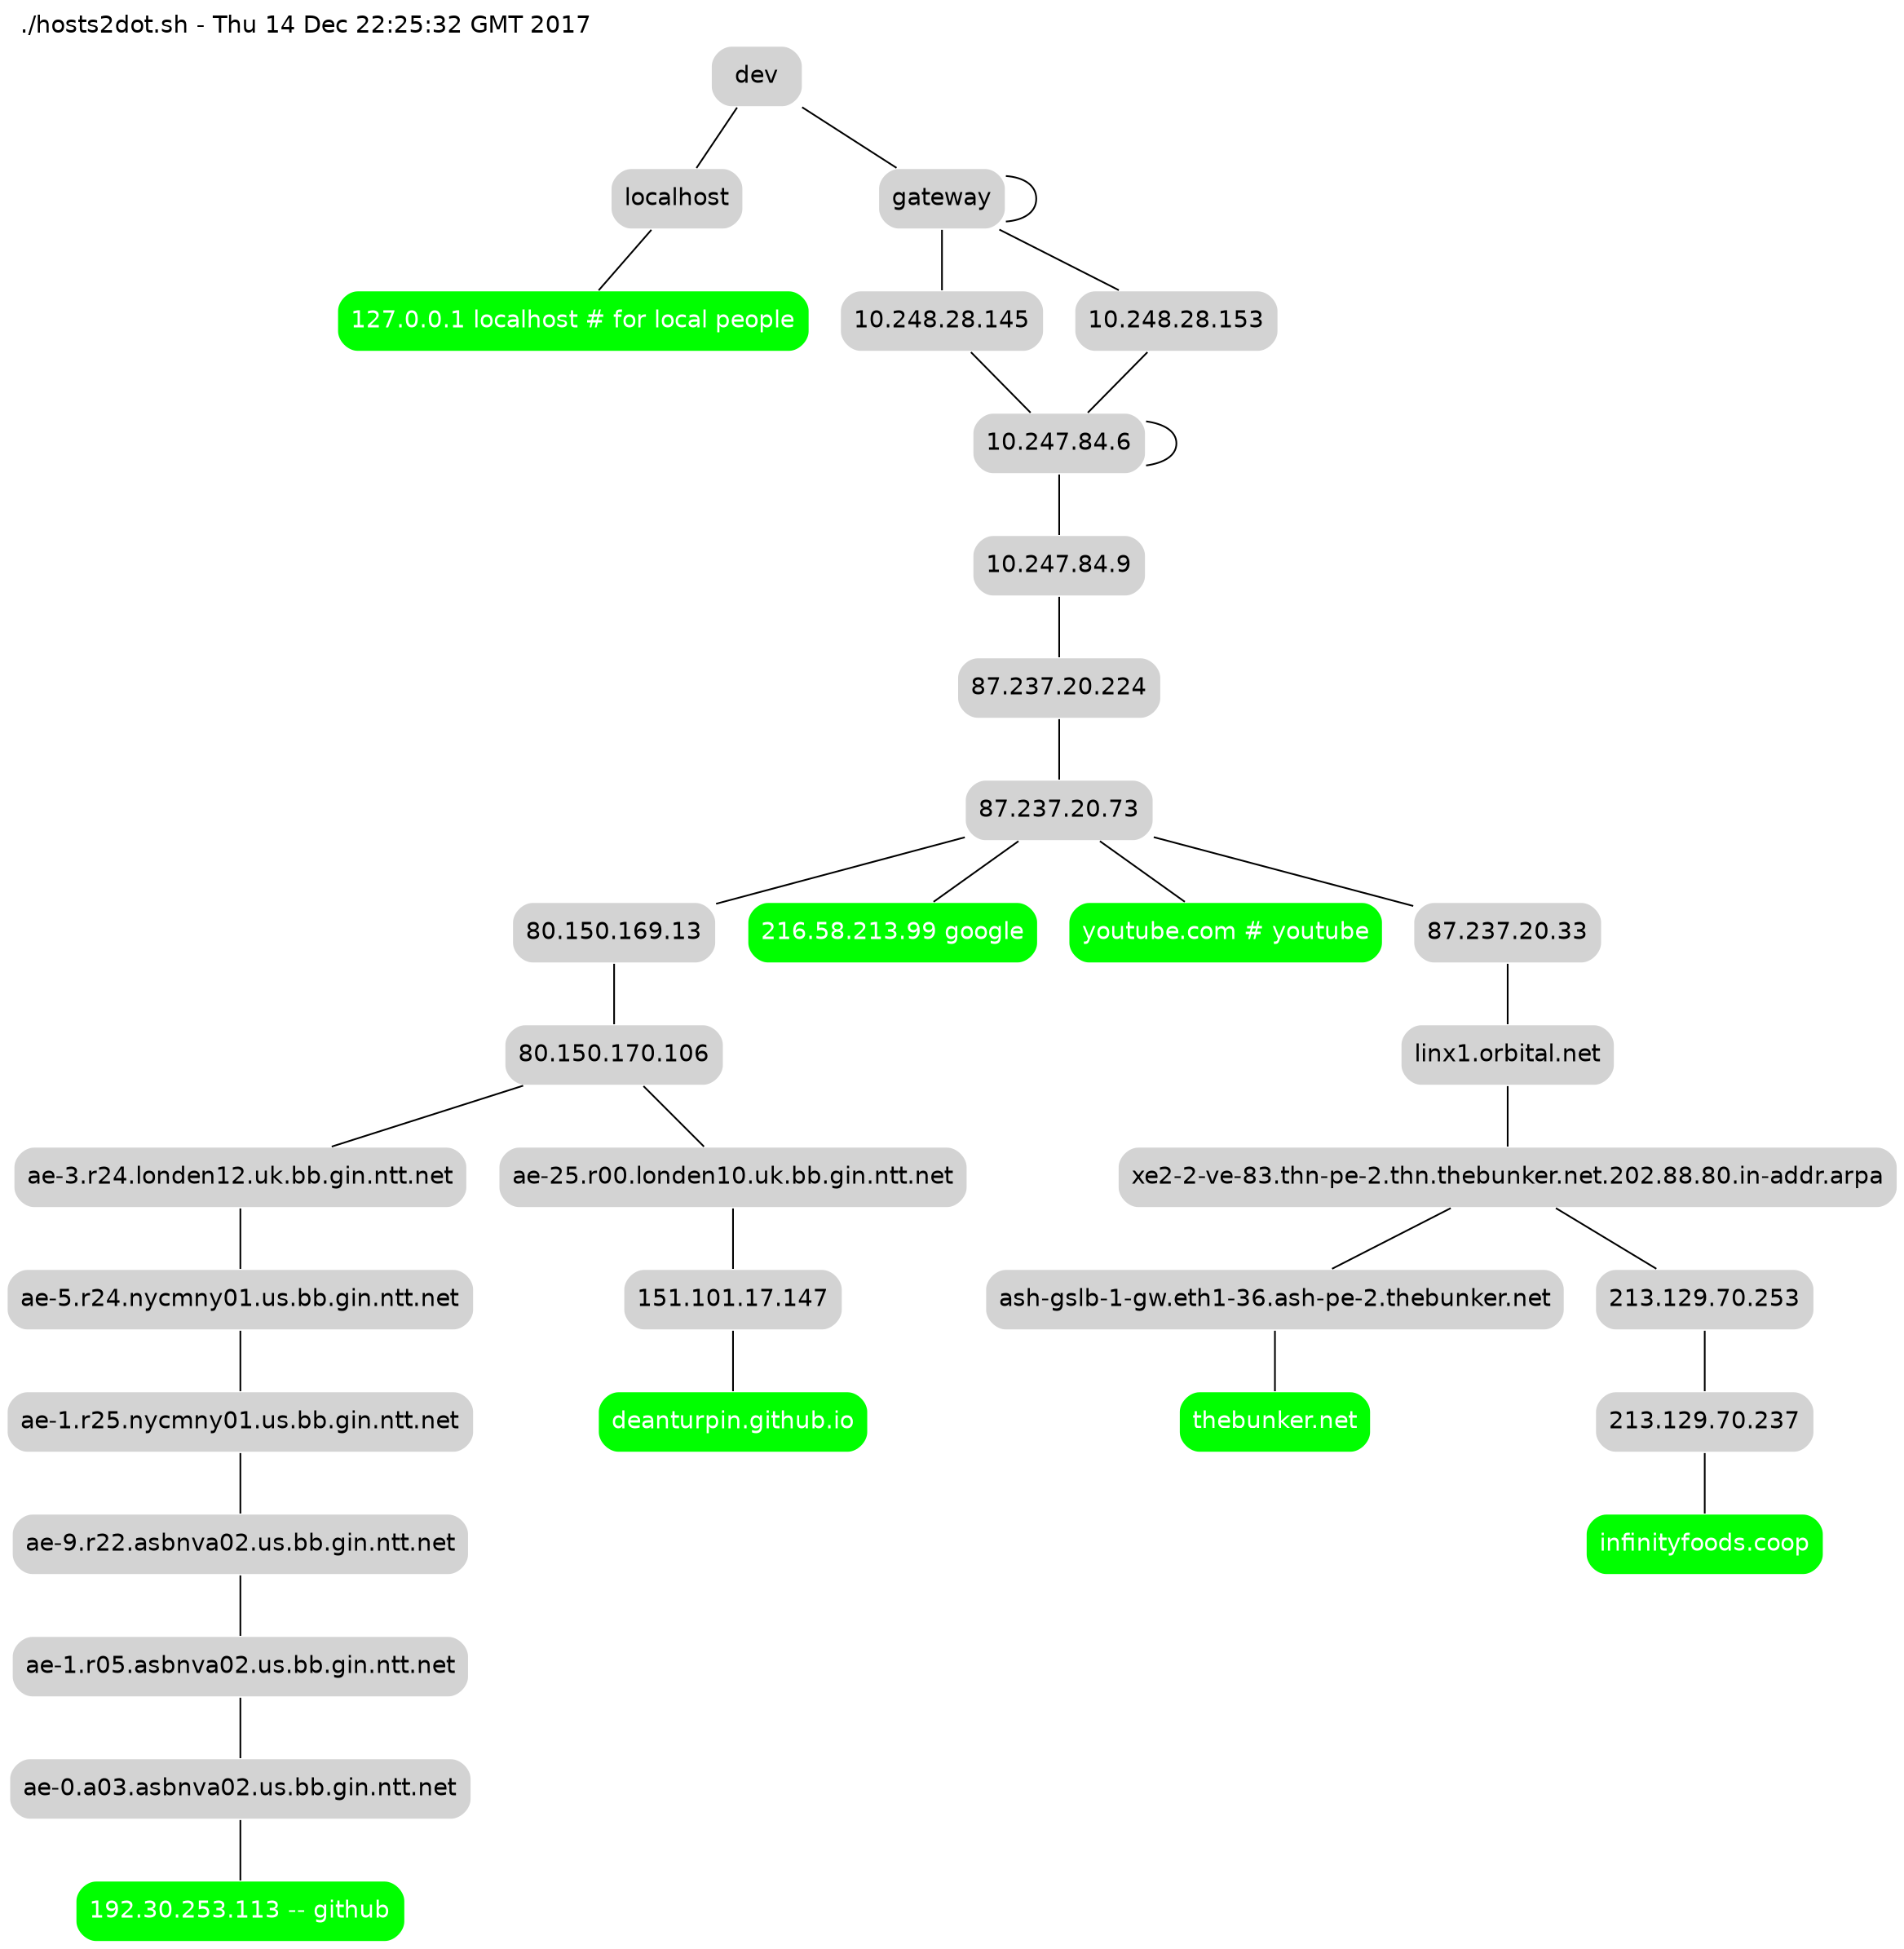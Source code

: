 strict graph {
fontname=helvetica
node [shape=rect style="filled,rounded" color=white fillcolor=lightgrey fontname=helvetica]
soy_yo [label=dev]
graph [label="./hosts2dot.sh - Thu 14 Dec 22:25:32 GMT 2017" labelloc=top labeljust=left]
"127.0.0.1 localhost # for local people" [fillcolor=green fontcolor=white]
soy_yo--"localhost"--"127.0.0.1 localhost # for local people"
"192.30.253.113 -- github" [fillcolor=green fontcolor=white]
soy_yo--"gateway"--"gateway"--"10.248.28.145"--"10.247.84.6"--"10.247.84.6"--"10.247.84.9"--"87.237.20.224"--"87.237.20.73"--"80.150.169.13"--"80.150.170.106"--"ae-3.r24.londen12.uk.bb.gin.ntt.net"--"ae-5.r24.nycmny01.us.bb.gin.ntt.net"--"ae-1.r25.nycmny01.us.bb.gin.ntt.net"--"ae-9.r22.asbnva02.us.bb.gin.ntt.net"--"ae-1.r05.asbnva02.us.bb.gin.ntt.net"--"ae-0.a03.asbnva02.us.bb.gin.ntt.net"--"192.30.253.113 -- github"
"216.58.213.99 google" [fillcolor=green fontcolor=white]
soy_yo--"gateway"--"gateway"--"10.248.28.145"--"10.247.84.6"--"10.247.84.9"--"87.237.20.224"--"87.237.20.73"--"216.58.213.99 google"
"youtube.com # youtube" [fillcolor=green fontcolor=white]
soy_yo--"gateway"--"gateway"--"10.248.28.153"--"10.247.84.6"--"10.247.84.9"--"87.237.20.224"--"87.237.20.73"--"youtube.com # youtube"
"deanturpin.github.io" [fillcolor=green fontcolor=white]
soy_yo--"gateway"--"gateway"--"10.248.28.145"--"10.247.84.6"--"10.247.84.9"--"87.237.20.224"--"87.237.20.73"--"80.150.169.13"--"80.150.170.106"--"ae-25.r00.londen10.uk.bb.gin.ntt.net"--"151.101.17.147"--"deanturpin.github.io"
"thebunker.net" [fillcolor=green fontcolor=white]
soy_yo--"gateway"--"gateway"--"10.248.28.153"--"10.247.84.6"--"10.247.84.9"--"87.237.20.224"--"87.237.20.73"--"87.237.20.33"--"linx1.orbital.net"--"xe2-2-ve-83.thn-pe-2.thn.thebunker.net.202.88.80.in-addr.arpa"--"ash-gslb-1-gw.eth1-36.ash-pe-2.thebunker.net"--"thebunker.net"
"infinityfoods.coop" [fillcolor=green fontcolor=white]
soy_yo--"gateway"--"gateway"--"10.248.28.153"--"10.247.84.6"--"10.247.84.9"--"87.237.20.224"--"87.237.20.73"--"87.237.20.33"--"linx1.orbital.net"--"xe2-2-ve-83.thn-pe-2.thn.thebunker.net.202.88.80.in-addr.arpa"--"213.129.70.253"--"213.129.70.237"--"infinityfoods.coop"
}
